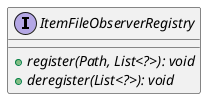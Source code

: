 @startuml

    interface ItemFileObserverRegistry [[ItemFileObserverRegistry.html]] {
        {abstract} +register(Path, List<?>): void
        {abstract} +deregister(List<?>): void
    }

@enduml
